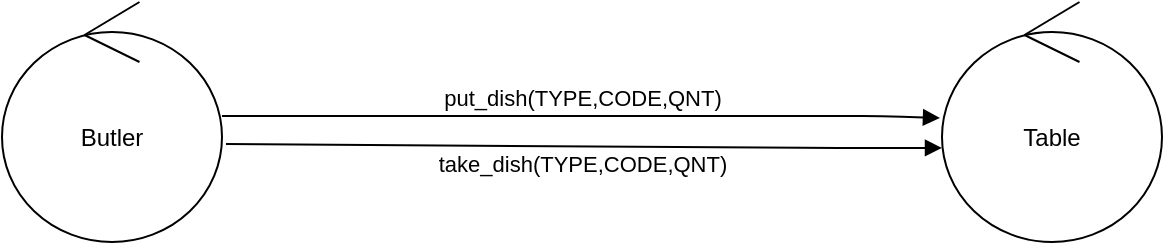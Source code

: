 <mxfile version="11.3.0" type="device" pages="1"><diagram id="19WMV9ZAHj-lg3CcxL47" name="Page-1"><mxGraphModel dx="854" dy="504" grid="1" gridSize="10" guides="1" tooltips="1" connect="1" arrows="1" fold="1" page="1" pageScale="1" pageWidth="827" pageHeight="1169" math="0" shadow="0"><root><mxCell id="0"/><mxCell id="1" parent="0"/><mxCell id="1qrsJN84joR7N7DrS_Db-10" value="Butler" style="ellipse;shape=umlControl;whiteSpace=wrap;html=1;" vertex="1" parent="1"><mxGeometry x="130" y="210" width="110" height="120" as="geometry"/></mxCell><mxCell id="1qrsJN84joR7N7DrS_Db-11" value="Table" style="ellipse;shape=umlControl;whiteSpace=wrap;html=1;" vertex="1" parent="1"><mxGeometry x="600" y="210" width="110" height="120" as="geometry"/></mxCell><mxCell id="1qrsJN84joR7N7DrS_Db-12" value="put_dish(TYPE,CODE,QNT)" style="html=1;verticalAlign=bottom;endArrow=none;entryX=1;entryY=0.475;entryDx=0;entryDy=0;entryPerimeter=0;exitX=-0.009;exitY=0.483;exitDx=0;exitDy=0;exitPerimeter=0;startArrow=block;startFill=1;endFill=0;" edge="1" parent="1" source="1qrsJN84joR7N7DrS_Db-11" target="1qrsJN84joR7N7DrS_Db-10"><mxGeometry width="80" relative="1" as="geometry"><mxPoint x="660" y="220" as="sourcePoint"/><mxPoint x="210" y="209.04" as="targetPoint"/><Array as="points"><mxPoint x="570" y="267"/><mxPoint x="290" y="267"/></Array></mxGeometry></mxCell><mxCell id="1qrsJN84joR7N7DrS_Db-13" value="take_dish(TYPE,CODE,QNT)" style="html=1;verticalAlign=bottom;endArrow=block;exitX=1.018;exitY=0.592;exitDx=0;exitDy=0;exitPerimeter=0;entryX=0;entryY=0.608;entryDx=0;entryDy=0;entryPerimeter=0;startArrow=none;startFill=0;endFill=1;" edge="1" parent="1" source="1qrsJN84joR7N7DrS_Db-10" target="1qrsJN84joR7N7DrS_Db-11"><mxGeometry x="-0.005" y="-18" width="80" relative="1" as="geometry"><mxPoint x="185.2" y="332.72" as="sourcePoint"/><mxPoint x="587.5" y="330" as="targetPoint"/><Array as="points"><mxPoint x="540" y="283"/></Array><mxPoint as="offset"/></mxGeometry></mxCell></root></mxGraphModel></diagram></mxfile>